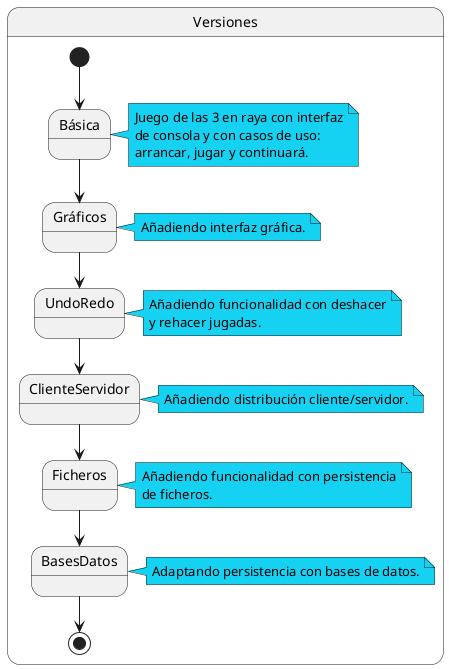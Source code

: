 @startuml version

state Versiones {
state Básica
state Gráficos
state UndoRedo
state ClienteServidor
State Ficheros
State BasesDatos

[*] --> Básica
Básica --> Gráficos
Gráficos --> UndoRedo
UndoRedo --> ClienteServidor
ClienteServidor --> Ficheros
Ficheros --> BasesDatos
BasesDatos --> [*]



note right of Básica #15D2F3
  Juego de las 3 en raya con interfaz
  de consola y con casos de uso:
  arrancar, jugar y continuará.
end note

note right of Gráficos #15D2F3
  Añadiendo interfaz gráfica.
end note

note right of UndoRedo #15D2F3
  Añadiendo funcionalidad con deshacer
  y rehacer jugadas.
end note

note right of ClienteServidor #15D2F3
  Añadiendo distribución cliente/servidor.
end note

note right of Ficheros #15D2F3
  Añadiendo funcionalidad con persistencia
  de ficheros.
end note

note right of BasesDatos #15D2F3
  Adaptando persistencia con bases de datos.
end note
}

@enduml
